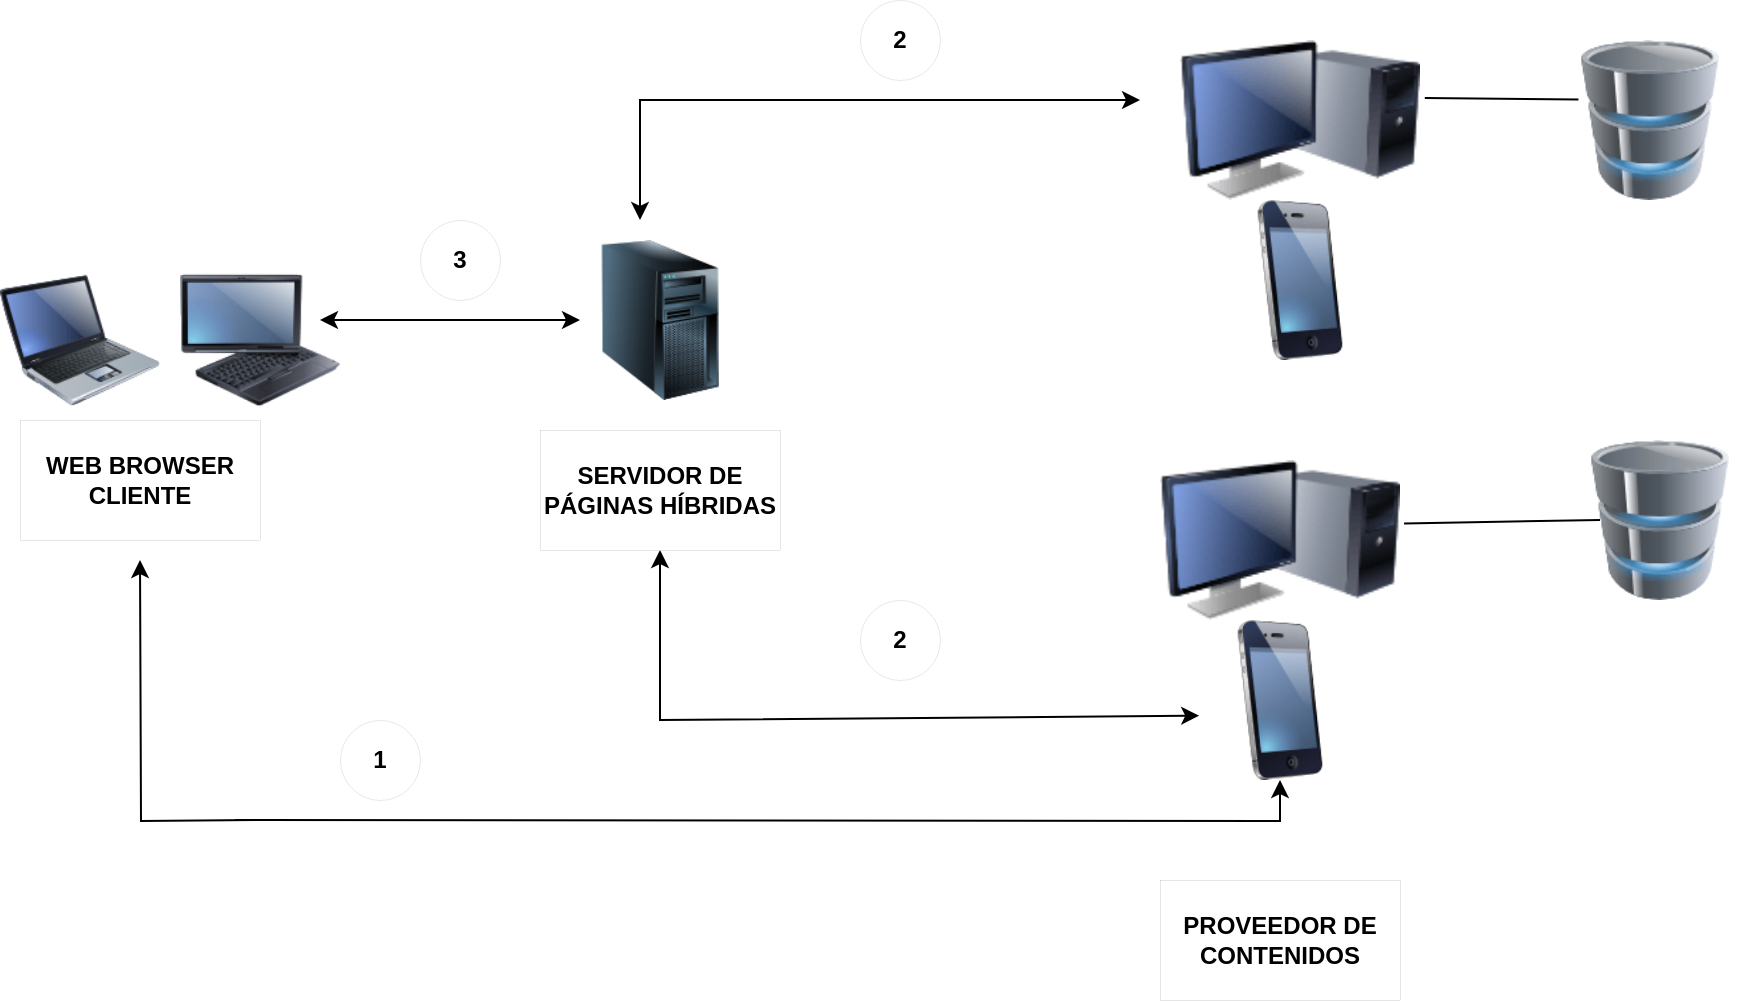<mxfile version="20.8.16" type="device"><diagram name="Page-1" id="55a83fd1-7818-8e21-69c5-c3457e3827bb"><mxGraphModel dx="1036" dy="614" grid="1" gridSize="10" guides="1" tooltips="1" connect="1" arrows="1" fold="1" page="1" pageScale="1" pageWidth="1100" pageHeight="850" background="none" math="0" shadow="0"><root><mxCell id="0"/><mxCell id="1" parent="0"/><mxCell id="yK6M-JJCX_rIw0qZI2Li-3" value="" style="image;html=1;image=img/lib/clip_art/computers/Server_Tower_128x128.png" parent="1" vertex="1"><mxGeometry x="340" y="270" width="80" height="80" as="geometry"/></mxCell><mxCell id="yK6M-JJCX_rIw0qZI2Li-5" value="" style="image;html=1;image=img/lib/clip_art/computers/Database_128x128.png" parent="1" vertex="1"><mxGeometry x="840" y="170" width="70" height="80" as="geometry"/></mxCell><mxCell id="ZGaCelkdm4vPpl8P_AGY-5" value="" style="image;html=1;image=img/lib/clip_art/telecommunication/iPhone_128x128.png" parent="1" vertex="1"><mxGeometry x="660" y="250" width="80" height="80" as="geometry"/></mxCell><mxCell id="ZGaCelkdm4vPpl8P_AGY-1" value="" style="image;html=1;image=img/lib/clip_art/computers/Monitor_Tower_128x128.png" parent="1" vertex="1"><mxGeometry x="640" y="170" width="120" height="80" as="geometry"/></mxCell><mxCell id="ZGaCelkdm4vPpl8P_AGY-7" value="" style="image;html=1;image=img/lib/clip_art/computers/Fujitsu_Tablet_128x128.png" parent="1" vertex="1"><mxGeometry x="140" y="280" width="80" height="80" as="geometry"/></mxCell><mxCell id="ZGaCelkdm4vPpl8P_AGY-8" value="" style="image;html=1;image=img/lib/clip_art/computers/Laptop_128x128.png" parent="1" vertex="1"><mxGeometry x="50" y="280" width="80" height="80" as="geometry"/></mxCell><mxCell id="ZGaCelkdm4vPpl8P_AGY-12" value="" style="image;html=1;image=img/lib/clip_art/computers/Database_128x128.png" parent="1" vertex="1"><mxGeometry x="840" y="370" width="80" height="80" as="geometry"/></mxCell><mxCell id="ZGaCelkdm4vPpl8P_AGY-13" value="" style="image;html=1;image=img/lib/clip_art/telecommunication/iPhone_128x128.png" parent="1" vertex="1"><mxGeometry x="650" y="460" width="80" height="80" as="geometry"/></mxCell><mxCell id="ZGaCelkdm4vPpl8P_AGY-15" value="" style="image;html=1;image=img/lib/clip_art/computers/Monitor_Tower_128x128.png" parent="1" vertex="1"><mxGeometry x="630" y="380" width="120" height="80" as="geometry"/></mxCell><mxCell id="vGYHIzQjIkR2rQPMVO4S-1" style="edgeStyle=orthogonalEdgeStyle;rounded=0;orthogonalLoop=1;jettySize=auto;html=1;exitX=0;exitY=0;exitDx=27.5;exitDy=210;exitPerimeter=0;" edge="1" parent="1" target="ZGaCelkdm4vPpl8P_AGY-13"><mxGeometry relative="1" as="geometry"><mxPoint x="640" y="510" as="targetPoint"/><mxPoint x="167.5" y="560" as="sourcePoint"/></mxGeometry></mxCell><mxCell id="vGYHIzQjIkR2rQPMVO4S-2" style="edgeStyle=orthogonalEdgeStyle;rounded=0;orthogonalLoop=1;jettySize=auto;html=1;" edge="1" parent="1"><mxGeometry relative="1" as="geometry"><mxPoint x="180" y="560" as="sourcePoint"/><mxPoint x="120" y="430" as="targetPoint"/></mxGeometry></mxCell><mxCell id="vGYHIzQjIkR2rQPMVO4S-4" value="" style="endArrow=classic;startArrow=classic;html=1;rounded=0;entryX=0;entryY=0.5;entryDx=0;entryDy=0;" edge="1" parent="1" target="yK6M-JJCX_rIw0qZI2Li-3"><mxGeometry width="50" height="50" relative="1" as="geometry"><mxPoint x="210" y="310" as="sourcePoint"/><mxPoint x="280" y="285" as="targetPoint"/><Array as="points"/></mxGeometry></mxCell><mxCell id="vGYHIzQjIkR2rQPMVO4S-5" value="" style="endArrow=classic;startArrow=classic;html=1;rounded=0;" edge="1" parent="1"><mxGeometry width="50" height="50" relative="1" as="geometry"><mxPoint x="370" y="260" as="sourcePoint"/><mxPoint x="620" y="200" as="targetPoint"/><Array as="points"><mxPoint x="370" y="200"/></Array></mxGeometry></mxCell><mxCell id="vGYHIzQjIkR2rQPMVO4S-6" value="" style="endArrow=classic;startArrow=classic;html=1;rounded=0;exitX=-0.005;exitY=0.598;exitDx=0;exitDy=0;exitPerimeter=0;" edge="1" parent="1" source="ZGaCelkdm4vPpl8P_AGY-13"><mxGeometry width="50" height="50" relative="1" as="geometry"><mxPoint x="610" y="505" as="sourcePoint"/><mxPoint x="380" y="425" as="targetPoint"/><Array as="points"><mxPoint x="380" y="510"/></Array></mxGeometry></mxCell><mxCell id="vGYHIzQjIkR2rQPMVO4S-7" value="" style="endArrow=none;html=1;rounded=0;exitX=1.017;exitY=0.397;exitDx=0;exitDy=0;exitPerimeter=0;" edge="1" parent="1" source="ZGaCelkdm4vPpl8P_AGY-15"><mxGeometry width="50" height="50" relative="1" as="geometry"><mxPoint x="800" y="460" as="sourcePoint"/><mxPoint x="850" y="410" as="targetPoint"/></mxGeometry></mxCell><mxCell id="vGYHIzQjIkR2rQPMVO4S-8" value="" style="endArrow=none;html=1;rounded=0;exitX=1.02;exitY=0.363;exitDx=0;exitDy=0;exitPerimeter=0;entryX=-0.011;entryY=0.372;entryDx=0;entryDy=0;entryPerimeter=0;" edge="1" parent="1" source="ZGaCelkdm4vPpl8P_AGY-1" target="yK6M-JJCX_rIw0qZI2Li-5"><mxGeometry width="50" height="50" relative="1" as="geometry"><mxPoint x="790" y="250" as="sourcePoint"/><mxPoint x="840" y="200" as="targetPoint"/></mxGeometry></mxCell><mxCell id="vGYHIzQjIkR2rQPMVO4S-9" value="&lt;b&gt;WEB BROWSER CLIENTE&lt;/b&gt;" style="rounded=0;whiteSpace=wrap;html=1;strokeWidth=0;" vertex="1" parent="1"><mxGeometry x="60" y="360" width="120" height="60" as="geometry"/></mxCell><mxCell id="vGYHIzQjIkR2rQPMVO4S-10" value="SERVIDOR DE PÁGINAS HÍBRIDAS" style="rounded=0;whiteSpace=wrap;html=1;strokeWidth=0;fontStyle=1" vertex="1" parent="1"><mxGeometry x="320" y="365" width="120" height="60" as="geometry"/></mxCell><mxCell id="vGYHIzQjIkR2rQPMVO4S-15" value="PROVEEDOR DE CONTENIDOS" style="rounded=0;whiteSpace=wrap;html=1;strokeWidth=0;fontStyle=1" vertex="1" parent="1"><mxGeometry x="630" y="590" width="120" height="60" as="geometry"/></mxCell><mxCell id="vGYHIzQjIkR2rQPMVO4S-16" value="1" style="ellipse;whiteSpace=wrap;html=1;aspect=fixed;strokeWidth=0;fontStyle=1" vertex="1" parent="1"><mxGeometry x="220" y="510" width="40" height="40" as="geometry"/></mxCell><mxCell id="vGYHIzQjIkR2rQPMVO4S-17" value="3" style="ellipse;whiteSpace=wrap;html=1;aspect=fixed;strokeWidth=0;fontStyle=1" vertex="1" parent="1"><mxGeometry x="260" y="260" width="40" height="40" as="geometry"/></mxCell><mxCell id="vGYHIzQjIkR2rQPMVO4S-18" value="2" style="ellipse;whiteSpace=wrap;html=1;aspect=fixed;strokeWidth=0;fontStyle=1" vertex="1" parent="1"><mxGeometry x="480" y="150" width="40" height="40" as="geometry"/></mxCell><mxCell id="vGYHIzQjIkR2rQPMVO4S-19" value="2" style="ellipse;whiteSpace=wrap;html=1;aspect=fixed;strokeWidth=0;fontStyle=1" vertex="1" parent="1"><mxGeometry x="480" y="450" width="40" height="40" as="geometry"/></mxCell></root></mxGraphModel></diagram></mxfile>